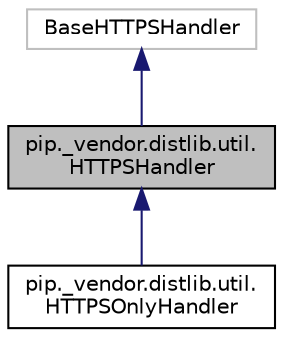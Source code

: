 digraph "pip._vendor.distlib.util.HTTPSHandler"
{
 // LATEX_PDF_SIZE
  edge [fontname="Helvetica",fontsize="10",labelfontname="Helvetica",labelfontsize="10"];
  node [fontname="Helvetica",fontsize="10",shape=record];
  Node1 [label="pip._vendor.distlib.util.\lHTTPSHandler",height=0.2,width=0.4,color="black", fillcolor="grey75", style="filled", fontcolor="black",tooltip=" "];
  Node2 -> Node1 [dir="back",color="midnightblue",fontsize="10",style="solid",fontname="Helvetica"];
  Node2 [label="BaseHTTPSHandler",height=0.2,width=0.4,color="grey75", fillcolor="white", style="filled",tooltip=" "];
  Node1 -> Node3 [dir="back",color="midnightblue",fontsize="10",style="solid",fontname="Helvetica"];
  Node3 [label="pip._vendor.distlib.util.\lHTTPSOnlyHandler",height=0.2,width=0.4,color="black", fillcolor="white", style="filled",URL="$classpip_1_1__vendor_1_1distlib_1_1util_1_1HTTPSOnlyHandler.html",tooltip=" "];
}
